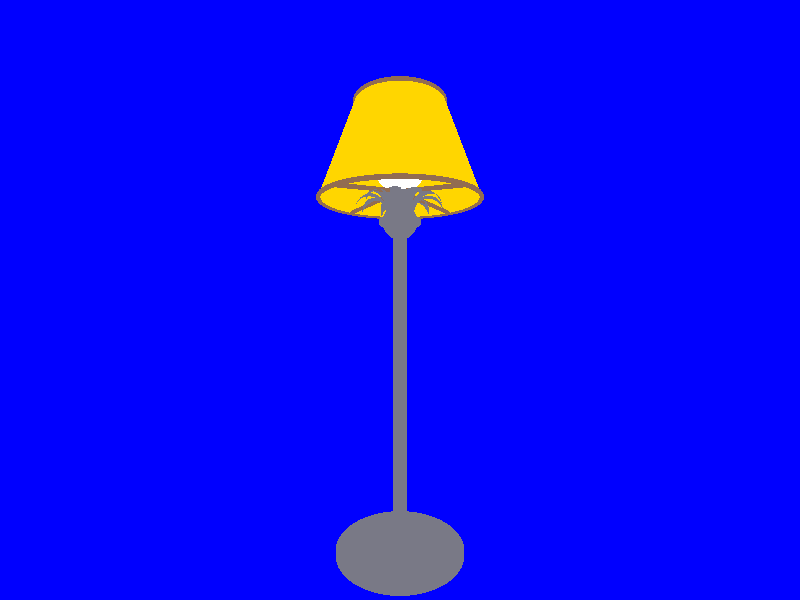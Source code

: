 #version 3.7;

#include "colors.inc"
#include "glass.inc"
#include "woods.inc"
#include "metals.inc"
#include "rad_def.inc"
#include "functions.inc"
// #include "utile/lamp.inc"

global_settings {
  assumed_gamma 1.8
  max_trace_level 20
//   radiosity {
//     Rad_Settings(Radiosity_IndoorLQ, no, no )
//   }
}

// camera
camera {
  location <-10, 10, -10>
  look_at <0, 10, 0>
  // location <310, 140, 550>
  // look_at <450, 100, 550>
  right x*image_width/image_height
  up y
  angle 90
}

plane{y,0 pigment{color Blue} finish{ambient 0.2 diffuse 0.8}}
plane{x,1000 pigment{color Blue} finish{ambient 0.2 diffuse 0.8}}
plane{z,1000 pigment{color Blue} finish{ambient 0.2 diffuse 0.8}}

// light
light_source {
    <0,280,0> color rgb<0.9,0.9,0.8>*0.6
}

#declare Light=light_source {<0,0,0>
    color rgb<1,0.8,0.6>*15
        area_light x,y 80, 80 jitter adaptive 1
    fade_distance 3
    fade_power 2
}

#declare pied=cylinder{0,y*0.1,1.5}

#declare ColumnLamp=cylinder{0,y*8,0.2}

#local DecoLeaves=intersection{
        difference{sphere{0,1} sphere{0,0.99}}
        plane{z,0 rotate y*20 inverse}        
        plane{z,0 rotate -y*20}        
        translate <-1,0.7,0> rotate z*20
}                   
#local RingLeaves=union{  
        #local teta=0;                                        
        #while (teta<360)
                object{DecoLeaves rotate z*50 translate -x*0.8 rotate y*teta}
                #local teta=teta+36;
        #end
        scale <0.6,0.6,0.6>*0.8
}                
                            
#declare JointLampBottom=union{
        object{RingLeaves scale <0.8,1,0.8> translate y*0.5}
        torus{0.4,0.1}
        sphere{0,0.41}
        cylinder{0,7*y,3.1 scale 1/10}
}

#declare T_Shade_On=texture{
    pigment{
        bozo turbulence 0.6
        color_map{
           [0 rgbf<1,0.8,0,0.3>]
           [1 rgbf<1,0.8,0,0.7>]
        }
    }
    finish{ambient 0 diffuse 0.8 specular 0.05 roughness 0.01}
}

#declare T_Iron=texture{
    pigment{rgb <0.8,0.8,0.9>*0.5} 
    normal{agate bump_size 0.3 scale 0.01}
    finish{metallic brilliance 3 ambient 0 diffuse 1 specular 1 roughness 0.05
        reflection{0,0.2}
    }
}
#declare T_Douille=texture{T_Brass_3A finish{ambient 0}}

#declare Bulb=sphere{0,6
    hollow
    texture{pigment{Clear}finish{ambient 0 diffuse 0}}
    interior{
        media{     
            emission White*10
            density{
                spherical
                poly_wave 5
                color_map{
                    [0 color Black]
                    [0.1 color White]
                }       
            }
            
        }
    }                         
    scale 0.1
}

#declare rShadeDown=2.7*0.7;
#declare rShadeUp=1.5*0.7;
#declare yShade=2.3;
#declare rShadeRim=0.05;
#declare eShade=rShadeRim;
#declare Shade_On=union{
    difference{
        cone{0,rShadeDown,y*yShade,rShadeUp}
        cone{-0.01*y,rShadeDown-eShade,y*(yShade+0.01),rShadeUp-eShade}
        texture{T_Shade_On scale 0.5}
        interior{
            media{
                scattering {10,20}
            }
        }
        hollow
    }                       
    union{
        torus{rShadeDown,rShadeRim}
        torus{rShadeUp,rShadeRim translate y*yShade}
        #declare i=0;
        #while (i<4)
            cylinder{-z*rShadeDown,y*yShade/10,rShadeRim rotate y*360*i/4}
            #declare i=i+1;
        #end
        texture{T_Brass_2A}
//                no_shadow
    }
//    rotate -z*3
}    

#declare Lamptot = union{
    object{pied translate y*0.8}
    object{ColumnLamp scale <0.8,1,0.8> translate y*0.8} 
    union{
        object{JointLampBottom translate y*8.5}
    }
    union{
            object{Light translate y*1.6}
            object{Bulb translate y*0.8}
            object{Shade_On}
            translate y*9
        }
    texture{T_Iron}
    scale 1.5
}


object{Lamptot}

